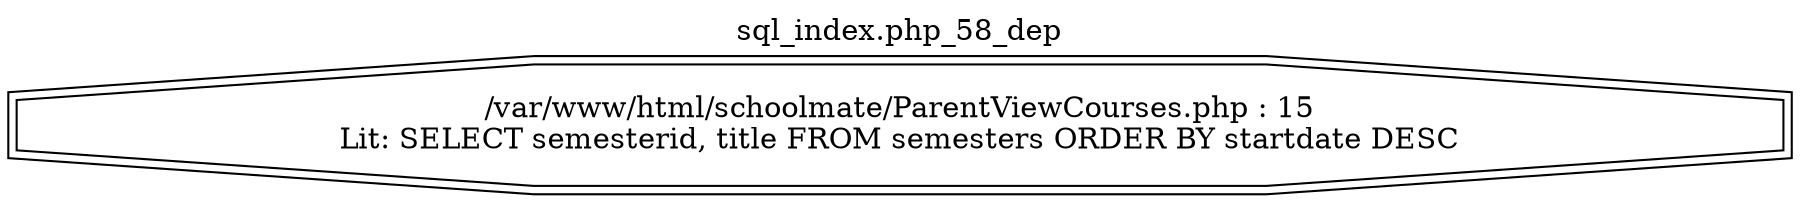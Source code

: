 digraph cfg {
  label="sql_index.php_58_dep";
  labelloc=t;
  n1 [shape=doubleoctagon, label="/var/www/html/schoolmate/ParentViewCourses.php : 15\nLit: SELECT semesterid, title FROM semesters ORDER BY startdate DESC\n"];
}
